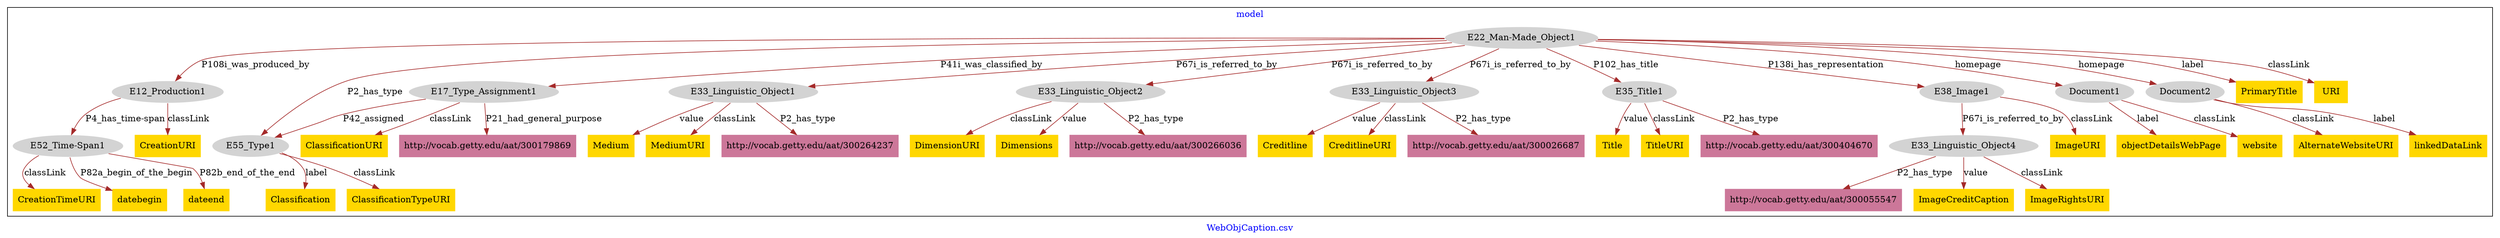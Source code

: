 digraph n0 {
fontcolor="blue"
remincross="true"
label="WebObjCaption.csv"
subgraph cluster {
label="model"
n2[style="filled",color="white",fillcolor="lightgray",label="E12_Production1"];
n3[style="filled",color="white",fillcolor="lightgray",label="E52_Time-Span1"];
n4[style="filled",color="white",fillcolor="lightgray",label="E17_Type_Assignment1"];
n5[style="filled",color="white",fillcolor="lightgray",label="E55_Type1"];
n6[style="filled",color="white",fillcolor="lightgray",label="E22_Man-Made_Object1"];
n7[style="filled",color="white",fillcolor="lightgray",label="E33_Linguistic_Object1"];
n8[style="filled",color="white",fillcolor="lightgray",label="E33_Linguistic_Object2"];
n9[style="filled",color="white",fillcolor="lightgray",label="E33_Linguistic_Object3"];
n10[style="filled",color="white",fillcolor="lightgray",label="E35_Title1"];
n11[style="filled",color="white",fillcolor="lightgray",label="E38_Image1"];
n12[style="filled",color="white",fillcolor="lightgray",label="Document1"];
n13[style="filled",color="white",fillcolor="lightgray",label="Document2"];
n14[style="filled",color="white",fillcolor="lightgray",label="E33_Linguistic_Object4"];
n15[shape="plaintext",style="filled",fillcolor="gold",label="ImageURI"];
n16[shape="plaintext",style="filled",fillcolor="gold",label="PrimaryTitle"];
n17[shape="plaintext",style="filled",fillcolor="gold",label="CreationURI"];
n18[shape="plaintext",style="filled",fillcolor="gold",label="AlternateWebsiteURI"];
n19[shape="plaintext",style="filled",fillcolor="gold",label="ImageCreditCaption"];
n20[shape="plaintext",style="filled",fillcolor="gold",label="objectDetailsWebPage"];
n21[shape="plaintext",style="filled",fillcolor="gold",label="Classification"];
n22[shape="plaintext",style="filled",fillcolor="gold",label="linkedDataLink"];
n23[shape="plaintext",style="filled",fillcolor="gold",label="DimensionURI"];
n24[shape="plaintext",style="filled",fillcolor="gold",label="Medium"];
n25[shape="plaintext",style="filled",fillcolor="gold",label="Title"];
n26[shape="plaintext",style="filled",fillcolor="gold",label="MediumURI"];
n27[shape="plaintext",style="filled",fillcolor="gold",label="datebegin"];
n28[shape="plaintext",style="filled",fillcolor="gold",label="Creditline"];
n29[shape="plaintext",style="filled",fillcolor="gold",label="dateend"];
n30[shape="plaintext",style="filled",fillcolor="gold",label="Dimensions"];
n31[shape="plaintext",style="filled",fillcolor="gold",label="TitleURI"];
n32[shape="plaintext",style="filled",fillcolor="gold",label="ImageRightsURI"];
n33[shape="plaintext",style="filled",fillcolor="gold",label="ClassificationURI"];
n34[shape="plaintext",style="filled",fillcolor="gold",label="website"];
n35[shape="plaintext",style="filled",fillcolor="gold",label="CreditlineURI"];
n36[shape="plaintext",style="filled",fillcolor="gold",label="ClassificationTypeURI"];
n37[shape="plaintext",style="filled",fillcolor="gold",label="CreationTimeURI"];
n38[shape="plaintext",style="filled",fillcolor="gold",label="URI"];
n39[shape="plaintext",style="filled",fillcolor="#CC7799",label="http://vocab.getty.edu/aat/300055547"];
n40[shape="plaintext",style="filled",fillcolor="#CC7799",label="http://vocab.getty.edu/aat/300264237"];
n41[shape="plaintext",style="filled",fillcolor="#CC7799",label="http://vocab.getty.edu/aat/300179869"];
n42[shape="plaintext",style="filled",fillcolor="#CC7799",label="http://vocab.getty.edu/aat/300266036"];
n43[shape="plaintext",style="filled",fillcolor="#CC7799",label="http://vocab.getty.edu/aat/300404670"];
n44[shape="plaintext",style="filled",fillcolor="#CC7799",label="http://vocab.getty.edu/aat/300026687"];
}
n2 -> n3[color="brown",fontcolor="black",label="P4_has_time-span"]
n4 -> n5[color="brown",fontcolor="black",label="P42_assigned"]
n6 -> n2[color="brown",fontcolor="black",label="P108i_was_produced_by"]
n6 -> n4[color="brown",fontcolor="black",label="P41i_was_classified_by"]
n6 -> n7[color="brown",fontcolor="black",label="P67i_is_referred_to_by"]
n6 -> n8[color="brown",fontcolor="black",label="P67i_is_referred_to_by"]
n6 -> n9[color="brown",fontcolor="black",label="P67i_is_referred_to_by"]
n6 -> n10[color="brown",fontcolor="black",label="P102_has_title"]
n6 -> n11[color="brown",fontcolor="black",label="P138i_has_representation"]
n6 -> n12[color="brown",fontcolor="black",label="homepage"]
n6 -> n13[color="brown",fontcolor="black",label="homepage"]
n11 -> n14[color="brown",fontcolor="black",label="P67i_is_referred_to_by"]
n11 -> n15[color="brown",fontcolor="black",label="classLink"]
n6 -> n16[color="brown",fontcolor="black",label="label"]
n2 -> n17[color="brown",fontcolor="black",label="classLink"]
n13 -> n18[color="brown",fontcolor="black",label="classLink"]
n14 -> n19[color="brown",fontcolor="black",label="value"]
n12 -> n20[color="brown",fontcolor="black",label="label"]
n5 -> n21[color="brown",fontcolor="black",label="label"]
n13 -> n22[color="brown",fontcolor="black",label="label"]
n8 -> n23[color="brown",fontcolor="black",label="classLink"]
n7 -> n24[color="brown",fontcolor="black",label="value"]
n10 -> n25[color="brown",fontcolor="black",label="value"]
n7 -> n26[color="brown",fontcolor="black",label="classLink"]
n3 -> n27[color="brown",fontcolor="black",label="P82a_begin_of_the_begin"]
n9 -> n28[color="brown",fontcolor="black",label="value"]
n3 -> n29[color="brown",fontcolor="black",label="P82b_end_of_the_end"]
n8 -> n30[color="brown",fontcolor="black",label="value"]
n10 -> n31[color="brown",fontcolor="black",label="classLink"]
n14 -> n32[color="brown",fontcolor="black",label="classLink"]
n4 -> n33[color="brown",fontcolor="black",label="classLink"]
n12 -> n34[color="brown",fontcolor="black",label="classLink"]
n9 -> n35[color="brown",fontcolor="black",label="classLink"]
n5 -> n36[color="brown",fontcolor="black",label="classLink"]
n3 -> n37[color="brown",fontcolor="black",label="classLink"]
n6 -> n38[color="brown",fontcolor="black",label="classLink"]
n6 -> n5[color="brown",fontcolor="black",label="P2_has_type"]
n14 -> n39[color="brown",fontcolor="black",label="P2_has_type"]
n7 -> n40[color="brown",fontcolor="black",label="P2_has_type"]
n4 -> n41[color="brown",fontcolor="black",label="P21_had_general_purpose"]
n8 -> n42[color="brown",fontcolor="black",label="P2_has_type"]
n10 -> n43[color="brown",fontcolor="black",label="P2_has_type"]
n9 -> n44[color="brown",fontcolor="black",label="P2_has_type"]
}

